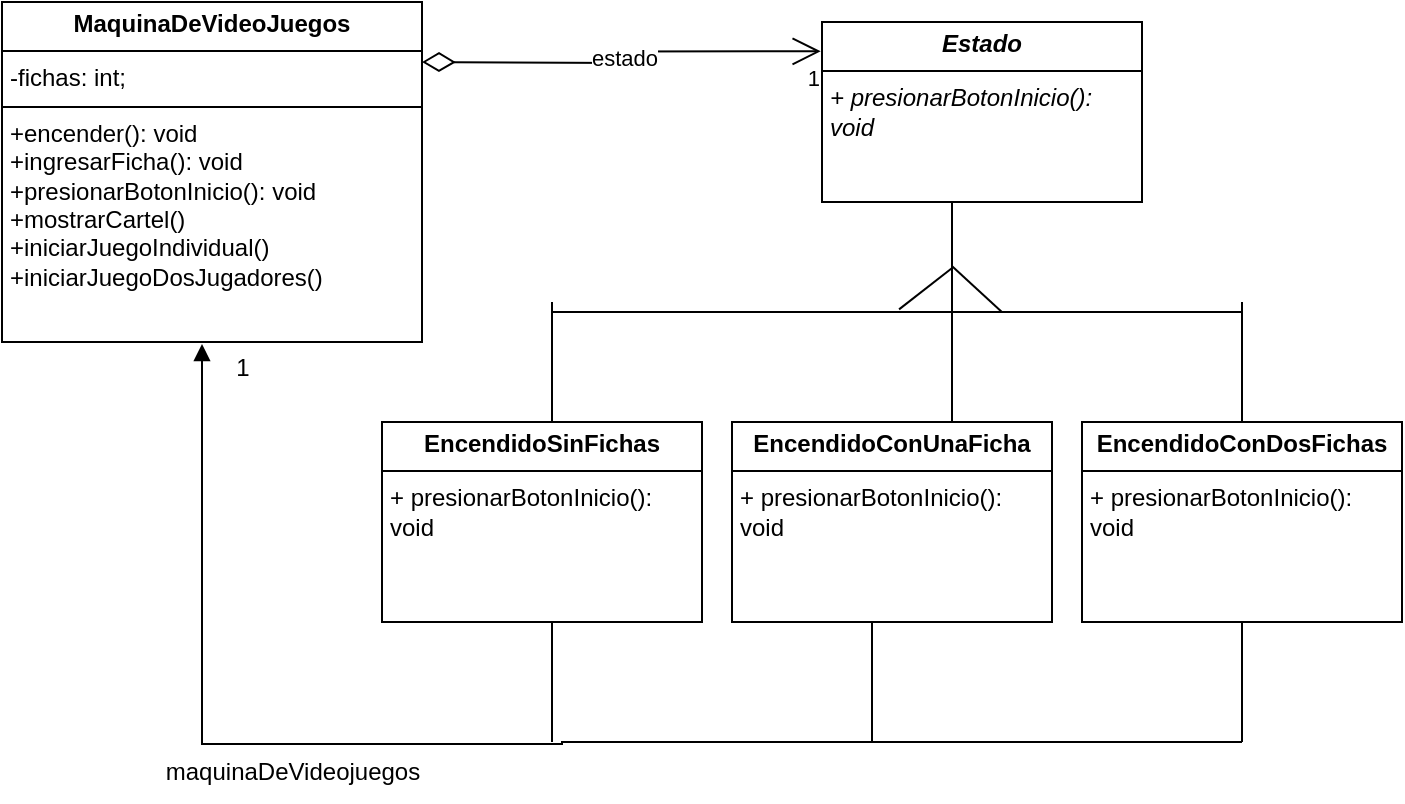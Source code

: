 <mxfile version="27.1.1">
  <diagram name="Page-1" id="meH-gQ8FSw_trbwHN2um">
    <mxGraphModel dx="798" dy="470" grid="1" gridSize="10" guides="1" tooltips="1" connect="1" arrows="1" fold="1" page="1" pageScale="1" pageWidth="850" pageHeight="1100" math="0" shadow="0">
      <root>
        <mxCell id="0" />
        <mxCell id="1" parent="0" />
        <mxCell id="KSmkToWKg9HvMX0Duk1g-5" value="&lt;p style=&quot;margin:0px;margin-top:4px;text-align:center;&quot;&gt;&lt;b&gt;&lt;i&gt;Estado&lt;/i&gt;&lt;/b&gt;&lt;/p&gt;&lt;hr size=&quot;1&quot; style=&quot;border-style:solid;&quot;&gt;&lt;p style=&quot;margin:0px;margin-left:4px;&quot;&gt;&lt;i&gt;+ presionarBotonInicio(): void&lt;/i&gt;&lt;/p&gt;" style="verticalAlign=top;align=left;overflow=fill;html=1;whiteSpace=wrap;" vertex="1" parent="1">
          <mxGeometry x="470" y="50" width="160" height="90" as="geometry" />
        </mxCell>
        <mxCell id="KSmkToWKg9HvMX0Duk1g-6" value="&lt;p style=&quot;margin:0px;margin-top:4px;text-align:center;&quot;&gt;&lt;b&gt;EncendidoSinFichas&lt;/b&gt;&lt;/p&gt;&lt;hr size=&quot;1&quot; style=&quot;border-style:solid;&quot;&gt;&lt;p style=&quot;margin:0px;margin-left:4px;&quot;&gt;&lt;/p&gt;&lt;p style=&quot;margin:0px;margin-left:4px;&quot;&gt;+ presionarBotonInicio(): void&lt;/p&gt;" style="verticalAlign=top;align=left;overflow=fill;html=1;whiteSpace=wrap;" vertex="1" parent="1">
          <mxGeometry x="250" y="250" width="160" height="100" as="geometry" />
        </mxCell>
        <mxCell id="KSmkToWKg9HvMX0Duk1g-7" value="&lt;p style=&quot;margin:0px;margin-top:4px;text-align:center;&quot;&gt;&lt;b&gt;MaquinaDeVideoJuegos&lt;/b&gt;&lt;/p&gt;&lt;hr size=&quot;1&quot; style=&quot;border-style:solid;&quot;&gt;&lt;p style=&quot;margin:0px;margin-left:4px;&quot;&gt;-fichas: int;&lt;/p&gt;&lt;hr size=&quot;1&quot; style=&quot;border-style:solid;&quot;&gt;&lt;p style=&quot;margin:0px;margin-left:4px;&quot;&gt;+encender(): void&lt;/p&gt;&lt;p style=&quot;margin:0px;margin-left:4px;&quot;&gt;+ingresarFicha(): void&lt;/p&gt;&lt;p style=&quot;margin:0px;margin-left:4px;&quot;&gt;+presionarBotonInicio(): void&lt;/p&gt;&lt;p style=&quot;margin:0px;margin-left:4px;&quot;&gt;+mostrarCartel()&lt;/p&gt;&lt;p style=&quot;margin:0px;margin-left:4px;&quot;&gt;+iniciarJuegoIndividual(&lt;span style=&quot;background-color: transparent; color: light-dark(rgb(0, 0, 0), rgb(255, 255, 255));&quot;&gt;)&lt;/span&gt;&lt;/p&gt;&lt;p style=&quot;margin:0px;margin-left:4px;&quot;&gt;&lt;span style=&quot;background-color: transparent; color: light-dark(rgb(0, 0, 0), rgb(255, 255, 255));&quot;&gt;+&lt;/span&gt;&lt;span style=&quot;background-color: transparent; color: light-dark(rgb(0, 0, 0), rgb(255, 255, 255));&quot;&gt;iniciarJuegoDosJugadores()&lt;/span&gt;&lt;/p&gt;&lt;p style=&quot;margin:0px;margin-left:4px;&quot;&gt;&lt;br&gt;&lt;/p&gt;&lt;p style=&quot;margin:0px;margin-left:4px;&quot;&gt;&lt;span style=&quot;background-color: transparent; color: light-dark(rgb(0, 0, 0), rgb(255, 255, 255));&quot;&gt;&lt;br&gt;&lt;/span&gt;&lt;/p&gt;" style="verticalAlign=top;align=left;overflow=fill;html=1;whiteSpace=wrap;" vertex="1" parent="1">
          <mxGeometry x="60" y="40" width="210" height="170" as="geometry" />
        </mxCell>
        <mxCell id="KSmkToWKg9HvMX0Duk1g-10" value="estado" style="endArrow=open;html=1;endSize=12;startArrow=diamondThin;startSize=14;startFill=0;edgeStyle=orthogonalEdgeStyle;rounded=0;entryX=-0.004;entryY=0.163;entryDx=0;entryDy=0;entryPerimeter=0;" edge="1" parent="1" target="KSmkToWKg9HvMX0Duk1g-5">
          <mxGeometry x="0.004" relative="1" as="geometry">
            <mxPoint x="270" y="70" as="sourcePoint" />
            <mxPoint x="430" y="70" as="targetPoint" />
            <mxPoint as="offset" />
          </mxGeometry>
        </mxCell>
        <mxCell id="KSmkToWKg9HvMX0Duk1g-12" value="1" style="edgeLabel;resizable=0;html=1;align=right;verticalAlign=top;" connectable="0" vertex="1" parent="KSmkToWKg9HvMX0Duk1g-10">
          <mxGeometry x="1" relative="1" as="geometry" />
        </mxCell>
        <mxCell id="KSmkToWKg9HvMX0Duk1g-13" value="&lt;p style=&quot;margin:0px;margin-top:4px;text-align:center;&quot;&gt;&lt;b&gt;EncendidoConUnaFicha&lt;/b&gt;&lt;/p&gt;&lt;hr size=&quot;1&quot; style=&quot;border-style:solid;&quot;&gt;&lt;p style=&quot;margin:0px;margin-left:4px;&quot;&gt;&lt;/p&gt;&lt;p style=&quot;margin:0px;margin-left:4px;&quot;&gt;+ presionarBotonInicio(): void&lt;/p&gt;&lt;p style=&quot;margin:0px;margin-left:4px;&quot;&gt;&lt;br&gt;&lt;/p&gt;" style="verticalAlign=top;align=left;overflow=fill;html=1;whiteSpace=wrap;" vertex="1" parent="1">
          <mxGeometry x="425" y="250" width="160" height="100" as="geometry" />
        </mxCell>
        <mxCell id="KSmkToWKg9HvMX0Duk1g-14" value="&lt;p style=&quot;margin:0px;margin-top:4px;text-align:center;&quot;&gt;&lt;b&gt;EncendidoConDosFichas&lt;/b&gt;&lt;/p&gt;&lt;hr size=&quot;1&quot; style=&quot;border-style:solid;&quot;&gt;&lt;p style=&quot;margin:0px;margin-left:4px;&quot;&gt;+ presionarBotonInicio(): void&lt;/p&gt;&lt;p style=&quot;margin:0px;margin-left:4px;&quot;&gt;&lt;br&gt;&lt;/p&gt;" style="verticalAlign=top;align=left;overflow=fill;html=1;whiteSpace=wrap;" vertex="1" parent="1">
          <mxGeometry x="600" y="250" width="160" height="100" as="geometry" />
        </mxCell>
        <mxCell id="KSmkToWKg9HvMX0Duk1g-26" value="" style="line;strokeWidth=1;fillColor=none;align=left;verticalAlign=middle;spacingTop=-1;spacingLeft=3;spacingRight=3;rotatable=0;labelPosition=right;points=[];portConstraint=eastwest;strokeColor=inherit;direction=south;" vertex="1" parent="1">
          <mxGeometry x="460" y="350" width="70" height="60" as="geometry" />
        </mxCell>
        <mxCell id="KSmkToWKg9HvMX0Duk1g-27" value="" style="line;strokeWidth=1;fillColor=none;align=left;verticalAlign=middle;spacingTop=-1;spacingLeft=3;spacingRight=3;rotatable=0;labelPosition=right;points=[];portConstraint=eastwest;strokeColor=inherit;direction=south;" vertex="1" parent="1">
          <mxGeometry x="500" y="140" width="70" height="110" as="geometry" />
        </mxCell>
        <mxCell id="KSmkToWKg9HvMX0Duk1g-30" value="" style="endArrow=block;endFill=1;html=1;edgeStyle=orthogonalEdgeStyle;align=left;verticalAlign=top;rounded=0;exitX=1;exitY=0.5;exitDx=0;exitDy=0;exitPerimeter=0;" edge="1" parent="1" source="KSmkToWKg9HvMX0Duk1g-35">
          <mxGeometry x="-1" relative="1" as="geometry">
            <mxPoint x="290" y="410" as="sourcePoint" />
            <mxPoint x="160" y="211" as="targetPoint" />
            <Array as="points">
              <mxPoint x="340" y="410" />
              <mxPoint x="340" y="411" />
              <mxPoint x="160" y="411" />
            </Array>
          </mxGeometry>
        </mxCell>
        <mxCell id="KSmkToWKg9HvMX0Duk1g-33" value="maquinaDeVideojuegos" style="text;html=1;align=center;verticalAlign=middle;resizable=0;points=[];autosize=1;strokeColor=none;fillColor=none;" vertex="1" parent="1">
          <mxGeometry x="130" y="410" width="150" height="30" as="geometry" />
        </mxCell>
        <mxCell id="KSmkToWKg9HvMX0Duk1g-34" value="1" style="text;html=1;align=center;verticalAlign=middle;resizable=0;points=[];autosize=1;strokeColor=none;fillColor=none;" vertex="1" parent="1">
          <mxGeometry x="165" y="208" width="30" height="30" as="geometry" />
        </mxCell>
        <mxCell id="KSmkToWKg9HvMX0Duk1g-35" value="" style="line;strokeWidth=1;fillColor=none;align=left;verticalAlign=middle;spacingTop=-1;spacingLeft=3;spacingRight=3;rotatable=0;labelPosition=right;points=[];portConstraint=eastwest;strokeColor=inherit;direction=south;" vertex="1" parent="1">
          <mxGeometry x="645" y="350" width="70" height="60" as="geometry" />
        </mxCell>
        <mxCell id="KSmkToWKg9HvMX0Duk1g-36" value="" style="line;strokeWidth=1;fillColor=none;align=left;verticalAlign=middle;spacingTop=-1;spacingLeft=3;spacingRight=3;rotatable=0;labelPosition=right;points=[];portConstraint=eastwest;strokeColor=inherit;direction=south;" vertex="1" parent="1">
          <mxGeometry x="300" y="350" width="70" height="60" as="geometry" />
        </mxCell>
        <mxCell id="KSmkToWKg9HvMX0Duk1g-37" value="" style="line;strokeWidth=1;fillColor=none;align=left;verticalAlign=middle;spacingTop=-1;spacingLeft=3;spacingRight=3;rotatable=0;labelPosition=right;points=[];portConstraint=eastwest;strokeColor=inherit;direction=south;" vertex="1" parent="1">
          <mxGeometry x="645" y="190" width="70" height="60" as="geometry" />
        </mxCell>
        <mxCell id="KSmkToWKg9HvMX0Duk1g-38" value="" style="line;strokeWidth=1;fillColor=none;align=left;verticalAlign=middle;spacingTop=-1;spacingLeft=3;spacingRight=3;rotatable=0;labelPosition=right;points=[];portConstraint=eastwest;strokeColor=inherit;direction=south;" vertex="1" parent="1">
          <mxGeometry x="300" y="190" width="70" height="60" as="geometry" />
        </mxCell>
        <mxCell id="KSmkToWKg9HvMX0Duk1g-39" value="" style="line;strokeWidth=1;fillColor=none;align=left;verticalAlign=middle;spacingTop=-1;spacingLeft=3;spacingRight=3;rotatable=0;labelPosition=right;points=[];portConstraint=eastwest;strokeColor=inherit;direction=west;" vertex="1" parent="1">
          <mxGeometry x="335" y="160" width="345" height="70" as="geometry" />
        </mxCell>
        <mxCell id="KSmkToWKg9HvMX0Duk1g-42" value="" style="endArrow=none;html=1;rounded=0;entryX=0.3;entryY=0.499;entryDx=0;entryDy=0;entryPerimeter=0;exitX=0.497;exitY=0.519;exitDx=0;exitDy=0;exitPerimeter=0;" edge="1" parent="1" source="KSmkToWKg9HvMX0Duk1g-39" target="KSmkToWKg9HvMX0Duk1g-27">
          <mxGeometry width="50" height="50" relative="1" as="geometry">
            <mxPoint x="507.5" y="200" as="sourcePoint" />
            <mxPoint x="530" y="180" as="targetPoint" />
          </mxGeometry>
        </mxCell>
        <mxCell id="KSmkToWKg9HvMX0Duk1g-43" value="" style="endArrow=none;html=1;rounded=0;entryX=0.292;entryY=0.499;entryDx=0;entryDy=0;entryPerimeter=0;exitX=0.348;exitY=0.5;exitDx=0;exitDy=0;exitPerimeter=0;" edge="1" parent="1" source="KSmkToWKg9HvMX0Duk1g-39" target="KSmkToWKg9HvMX0Duk1g-27">
          <mxGeometry width="50" height="50" relative="1" as="geometry">
            <mxPoint x="563" y="193" as="sourcePoint" />
            <mxPoint x="537" y="180" as="targetPoint" />
          </mxGeometry>
        </mxCell>
      </root>
    </mxGraphModel>
  </diagram>
</mxfile>
